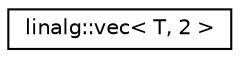 digraph "Graphical Class Hierarchy"
{
  edge [fontname="Helvetica",fontsize="10",labelfontname="Helvetica",labelfontsize="10"];
  node [fontname="Helvetica",fontsize="10",shape=record];
  rankdir="LR";
  Node1 [label="linalg::vec\< T, 2 \>",height=0.2,width=0.4,color="black", fillcolor="white", style="filled",URL="$structlinalg_1_1vec_3_01T_00_012_01_4.html"];
}
